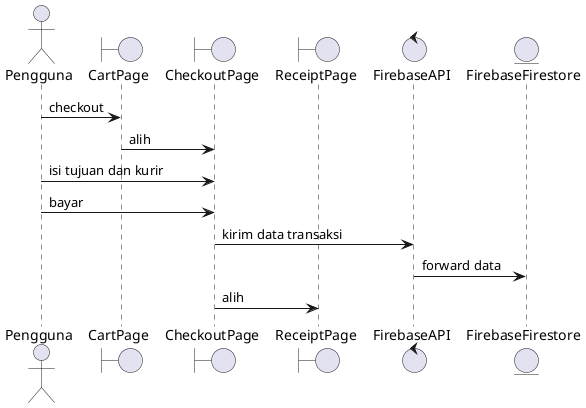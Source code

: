 @startuml
actor Pengguna
boundary CartPage
boundary CheckoutPage
boundary ReceiptPage
control FirebaseAPI
entity FirebaseFirestore

Pengguna -> CartPage: checkout
CartPage -> CheckoutPage: alih
Pengguna -> CheckoutPage: isi tujuan dan kurir
Pengguna -> CheckoutPage: bayar
CheckoutPage -> FirebaseAPI: kirim data transaksi
FirebaseAPI -> FirebaseFirestore: forward data
CheckoutPage -> ReceiptPage: alih
@enduml
